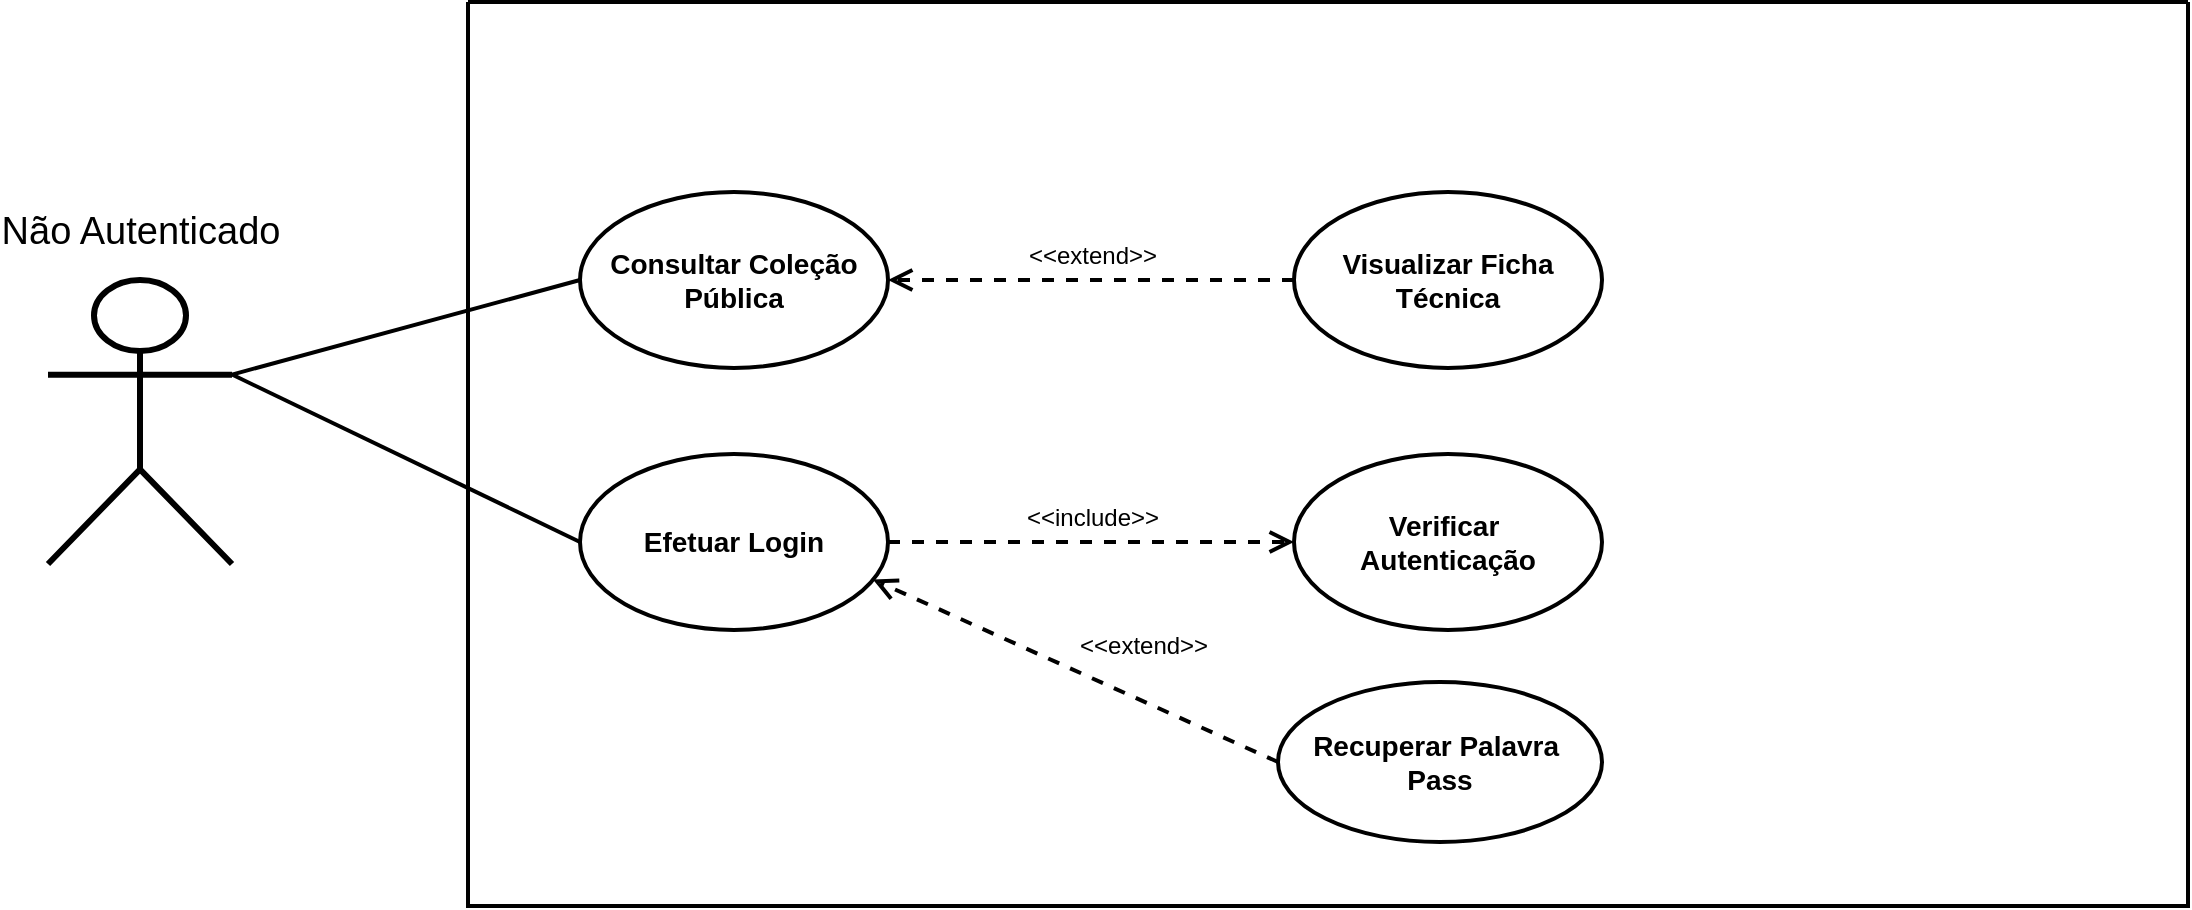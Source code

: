 <mxfile version="24.7.17">
  <diagram name="Page-1" id="e5t0pPumDqYyffJBHCtZ">
    <mxGraphModel dx="2440" dy="1273" grid="0" gridSize="10" guides="1" tooltips="1" connect="1" arrows="1" fold="1" page="1" pageScale="1" pageWidth="1169" pageHeight="1654" background="#ffffff" math="0" shadow="0">
      <root>
        <mxCell id="0" />
        <mxCell id="1" parent="0" />
        <mxCell id="OOBrKJmv8DatibSCt1Xn-1" value="" style="swimlane;startSize=0;strokeWidth=2;rounded=1;swimlaneLine=0;fillColor=none;labelBackgroundColor=none;perimeterSpacing=2;" parent="1" vertex="1">
          <mxGeometry x="280" y="268" width="860" height="452" as="geometry" />
        </mxCell>
        <mxCell id="OOBrKJmv8DatibSCt1Xn-3" value="Consultar Coleção&lt;div&gt;Pública&lt;/div&gt;" style="ellipse;whiteSpace=wrap;fillColor=none;strokeWidth=2;fontSize=14;fontStyle=1;html=1;align=center;labelBackgroundColor=none;" parent="OOBrKJmv8DatibSCt1Xn-1" vertex="1">
          <mxGeometry x="56" y="95" width="154" height="88" as="geometry" />
        </mxCell>
        <mxCell id="OOBrKJmv8DatibSCt1Xn-9" value="&amp;lt;&amp;lt;extend&amp;gt;&amp;gt;" style="endArrow=open;startArrow=none;endFill=0;startFill=0;endSize=8;html=1;verticalAlign=bottom;dashed=1;labelBackgroundColor=none;rounded=0;strokeWidth=2;exitX=0;exitY=0.5;exitDx=0;exitDy=0;entryX=1;entryY=0.5;entryDx=0;entryDy=0;fontColor=default;spacingBottom=3;labelPosition=center;verticalLabelPosition=top;align=center;fontSize=12;" parent="OOBrKJmv8DatibSCt1Xn-1" source="dxDd_ae9km5gt-3TqSws-1" target="OOBrKJmv8DatibSCt1Xn-3" edge="1">
          <mxGeometry width="160" relative="1" as="geometry">
            <mxPoint x="384" y="186" as="sourcePoint" />
            <mxPoint x="239" y="184" as="targetPoint" />
          </mxGeometry>
        </mxCell>
        <mxCell id="dxDd_ae9km5gt-3TqSws-1" value="&lt;div&gt;Visualizar Ficha&lt;/div&gt;&lt;div&gt;Técnica&lt;/div&gt;" style="ellipse;whiteSpace=wrap;fillColor=none;strokeWidth=2;fontSize=14;fontStyle=1;html=1;align=center;labelBackgroundColor=none;" parent="OOBrKJmv8DatibSCt1Xn-1" vertex="1">
          <mxGeometry x="413" y="95" width="154" height="88" as="geometry" />
        </mxCell>
        <mxCell id="dxDd_ae9km5gt-3TqSws-3" value="&lt;div&gt;Efetuar Login&lt;/div&gt;" style="ellipse;whiteSpace=wrap;fillColor=none;strokeWidth=2;fontSize=14;fontStyle=1;html=1;align=center;labelBackgroundColor=none;" parent="OOBrKJmv8DatibSCt1Xn-1" vertex="1">
          <mxGeometry x="56" y="226" width="154" height="88" as="geometry" />
        </mxCell>
        <mxCell id="dxDd_ae9km5gt-3TqSws-4" value="&amp;lt;&amp;lt;include&amp;gt;&amp;gt;" style="endArrow=open;startArrow=none;endFill=0;startFill=0;endSize=8;html=1;verticalAlign=bottom;dashed=1;labelBackgroundColor=none;rounded=0;strokeWidth=2;exitX=1;exitY=0.5;exitDx=0;exitDy=0;fontColor=default;spacingBottom=3;labelPosition=center;verticalLabelPosition=top;align=center;fontSize=12;entryX=0;entryY=0.5;entryDx=0;entryDy=0;" parent="OOBrKJmv8DatibSCt1Xn-1" source="dxDd_ae9km5gt-3TqSws-3" target="dxDd_ae9km5gt-3TqSws-5" edge="1">
          <mxGeometry width="160" relative="1" as="geometry">
            <mxPoint x="476" y="261" as="sourcePoint" />
            <mxPoint x="273" y="261" as="targetPoint" />
          </mxGeometry>
        </mxCell>
        <mxCell id="dxDd_ae9km5gt-3TqSws-5" value="&lt;div&gt;Verificar&amp;nbsp;&lt;/div&gt;&lt;div&gt;Autenticação&lt;/div&gt;" style="ellipse;whiteSpace=wrap;fillColor=none;strokeWidth=2;fontSize=14;fontStyle=1;html=1;align=center;labelBackgroundColor=none;" parent="OOBrKJmv8DatibSCt1Xn-1" vertex="1">
          <mxGeometry x="413" y="226" width="154" height="88" as="geometry" />
        </mxCell>
        <mxCell id="Y1NiCAFzXhyHKPe-h9hQ-3" value="Recuperar Palavra&amp;nbsp;&lt;div&gt;Pass&lt;/div&gt;" style="ellipse;whiteSpace=wrap;html=1;fillColor=none;strokeWidth=2;fontSize=14;fontStyle=1;labelBackgroundColor=none;" vertex="1" parent="OOBrKJmv8DatibSCt1Xn-1">
          <mxGeometry x="405.0" y="340" width="162" height="80" as="geometry" />
        </mxCell>
        <mxCell id="Y1NiCAFzXhyHKPe-h9hQ-4" value="&amp;lt;&amp;lt;extend&amp;gt;&amp;gt;" style="endArrow=open;startArrow=none;endFill=0;startFill=0;endSize=8;html=1;verticalAlign=bottom;dashed=1;labelBackgroundColor=none;rounded=0;strokeWidth=2;exitX=0;exitY=0.5;exitDx=0;exitDy=0;entryX=0.951;entryY=0.713;entryDx=0;entryDy=0;fontColor=default;spacingBottom=3;labelPosition=right;verticalLabelPosition=top;align=left;fontSize=12;entryPerimeter=0;" edge="1" parent="OOBrKJmv8DatibSCt1Xn-1" source="Y1NiCAFzXhyHKPe-h9hQ-3" target="dxDd_ae9km5gt-3TqSws-3">
          <mxGeometry width="160" relative="1" as="geometry">
            <mxPoint x="283.55" y="218" as="sourcePoint" />
            <mxPoint x="209.997" y="366.113" as="targetPoint" />
          </mxGeometry>
        </mxCell>
        <mxCell id="OOBrKJmv8DatibSCt1Xn-23" value="&lt;div&gt;Não Autenticado&lt;/div&gt;" style="shape=umlActor;verticalLabelPosition=top;verticalAlign=bottom;html=1;outlineConnect=0;strokeWidth=3;labelPosition=center;align=center;spacingTop=3;spacingBottom=4;fontSize=19;fontStyle=0;spacing=8;perimeterSpacing=0;labelBackgroundColor=none;labelBorderColor=none;fillColor=none;" parent="1" vertex="1">
          <mxGeometry x="70" y="407" width="92" height="142" as="geometry" />
        </mxCell>
        <mxCell id="OOBrKJmv8DatibSCt1Xn-24" value="" style="endArrow=none;html=1;rounded=0;entryX=0;entryY=0.5;entryDx=0;entryDy=0;fontColor=default;strokeWidth=2;labelBackgroundColor=none;exitX=1;exitY=0.333;exitDx=0;exitDy=0;exitPerimeter=0;" parent="1" source="OOBrKJmv8DatibSCt1Xn-23" target="OOBrKJmv8DatibSCt1Xn-3" edge="1">
          <mxGeometry width="50" height="50" relative="1" as="geometry">
            <mxPoint x="97" y="379" as="sourcePoint" />
            <mxPoint x="382" y="501" as="targetPoint" />
          </mxGeometry>
        </mxCell>
        <mxCell id="dxDd_ae9km5gt-3TqSws-2" value="" style="endArrow=none;html=1;rounded=0;entryX=0;entryY=0.5;entryDx=0;entryDy=0;fontColor=default;strokeWidth=2;labelBackgroundColor=none;exitX=1;exitY=0.333;exitDx=0;exitDy=0;exitPerimeter=0;" parent="1" source="OOBrKJmv8DatibSCt1Xn-23" target="dxDd_ae9km5gt-3TqSws-3" edge="1">
          <mxGeometry width="50" height="50" relative="1" as="geometry">
            <mxPoint x="172" y="464" as="sourcePoint" />
            <mxPoint x="346" y="463" as="targetPoint" />
          </mxGeometry>
        </mxCell>
      </root>
    </mxGraphModel>
  </diagram>
</mxfile>
